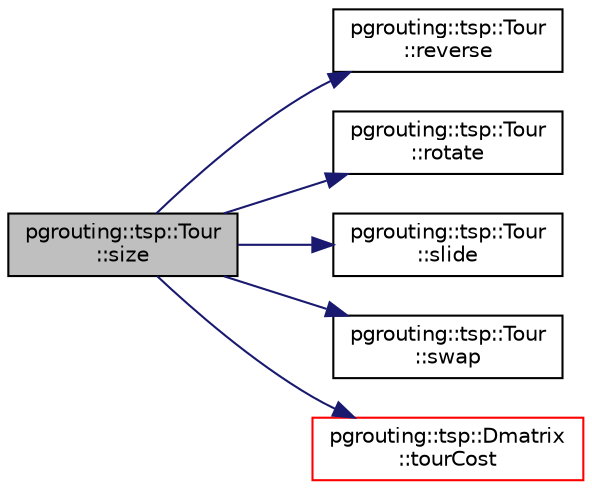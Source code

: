 digraph "pgrouting::tsp::Tour::size"
{
  edge [fontname="Helvetica",fontsize="10",labelfontname="Helvetica",labelfontsize="10"];
  node [fontname="Helvetica",fontsize="10",shape=record];
  rankdir="LR";
  Node12 [label="pgrouting::tsp::Tour\l::size",height=0.2,width=0.4,color="black", fillcolor="grey75", style="filled", fontcolor="black"];
  Node12 -> Node13 [color="midnightblue",fontsize="10",style="solid",fontname="Helvetica"];
  Node13 [label="pgrouting::tsp::Tour\l::reverse",height=0.2,width=0.4,color="black", fillcolor="white", style="filled",URL="$classpgrouting_1_1tsp_1_1Tour.html#abbdd3586a26f8af6d5770deabd242617"];
  Node12 -> Node14 [color="midnightblue",fontsize="10",style="solid",fontname="Helvetica"];
  Node14 [label="pgrouting::tsp::Tour\l::rotate",height=0.2,width=0.4,color="black", fillcolor="white", style="filled",URL="$classpgrouting_1_1tsp_1_1Tour.html#a33fbdb2e976e23ff5e1a8e00b20f141f"];
  Node12 -> Node15 [color="midnightblue",fontsize="10",style="solid",fontname="Helvetica"];
  Node15 [label="pgrouting::tsp::Tour\l::slide",height=0.2,width=0.4,color="black", fillcolor="white", style="filled",URL="$classpgrouting_1_1tsp_1_1Tour.html#aaf1659d27321ff20155ecc7564659706"];
  Node12 -> Node16 [color="midnightblue",fontsize="10",style="solid",fontname="Helvetica"];
  Node16 [label="pgrouting::tsp::Tour\l::swap",height=0.2,width=0.4,color="black", fillcolor="white", style="filled",URL="$classpgrouting_1_1tsp_1_1Tour.html#a91460e508947cfa9013979f33d507358"];
  Node12 -> Node17 [color="midnightblue",fontsize="10",style="solid",fontname="Helvetica"];
  Node17 [label="pgrouting::tsp::Dmatrix\l::tourCost",height=0.2,width=0.4,color="red", fillcolor="white", style="filled",URL="$classpgrouting_1_1tsp_1_1Dmatrix.html#a4058c260395fd9c2dae7d5d03e94c65c",tooltip="tour evaluation "];
}
